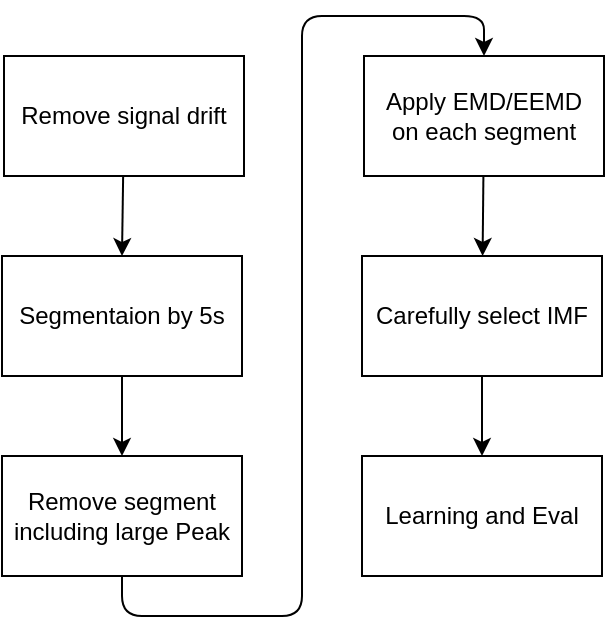 <mxfile>
    <diagram id="IvsIiwCssG4JFaMQ4uh5" name="Page-1">
        <mxGraphModel dx="1128" dy="354" grid="1" gridSize="10" guides="1" tooltips="1" connect="1" arrows="1" fold="1" page="1" pageScale="1" pageWidth="827" pageHeight="1169" math="0" shadow="0">
            <root>
                <mxCell id="0"/>
                <mxCell id="1" parent="0"/>
                <mxCell id="4" value="" style="edgeStyle=none;html=1;" edge="1" parent="1" source="2" target="3">
                    <mxGeometry relative="1" as="geometry"/>
                </mxCell>
                <mxCell id="2" value="Segmentaion by 5s" style="rounded=0;whiteSpace=wrap;html=1;" vertex="1" parent="1">
                    <mxGeometry x="30" y="300" width="120" height="60" as="geometry"/>
                </mxCell>
                <mxCell id="14" style="edgeStyle=orthogonalEdgeStyle;html=1;exitX=0.5;exitY=1;exitDx=0;exitDy=0;entryX=0.5;entryY=0;entryDx=0;entryDy=0;" edge="1" parent="1" source="3" target="5">
                    <mxGeometry relative="1" as="geometry">
                        <mxPoint x="360" y="160" as="targetPoint"/>
                        <mxPoint x="90" y="480" as="sourcePoint"/>
                        <Array as="points">
                            <mxPoint x="90" y="480"/>
                            <mxPoint x="180" y="480"/>
                            <mxPoint x="180" y="180"/>
                            <mxPoint x="271" y="180"/>
                        </Array>
                    </mxGeometry>
                </mxCell>
                <mxCell id="3" value="Remove segment including large Peak" style="whiteSpace=wrap;html=1;rounded=0;" vertex="1" parent="1">
                    <mxGeometry x="30" y="400" width="120" height="60" as="geometry"/>
                </mxCell>
                <mxCell id="8" value="" style="edgeStyle=none;html=1;" edge="1" parent="1" source="5" target="7">
                    <mxGeometry relative="1" as="geometry"/>
                </mxCell>
                <mxCell id="5" value="Apply EMD/EEMD&lt;br&gt;on each segment" style="whiteSpace=wrap;html=1;rounded=0;" vertex="1" parent="1">
                    <mxGeometry x="211" y="200" width="120" height="60" as="geometry"/>
                </mxCell>
                <mxCell id="10" value="" style="edgeStyle=none;html=1;" edge="1" parent="1" source="7" target="9">
                    <mxGeometry relative="1" as="geometry"/>
                </mxCell>
                <mxCell id="7" value="Carefully select IMF" style="whiteSpace=wrap;html=1;rounded=0;" vertex="1" parent="1">
                    <mxGeometry x="210" y="300" width="120" height="60" as="geometry"/>
                </mxCell>
                <mxCell id="9" value="Learning and Eval" style="whiteSpace=wrap;html=1;rounded=0;" vertex="1" parent="1">
                    <mxGeometry x="210" y="400" width="120" height="60" as="geometry"/>
                </mxCell>
                <mxCell id="13" style="edgeStyle=none;html=1;entryX=0.5;entryY=0;entryDx=0;entryDy=0;" edge="1" parent="1" source="11" target="2">
                    <mxGeometry relative="1" as="geometry"/>
                </mxCell>
                <mxCell id="11" value="Remove signal drift" style="whiteSpace=wrap;html=1;rounded=0;" vertex="1" parent="1">
                    <mxGeometry x="31" y="200" width="120" height="60" as="geometry"/>
                </mxCell>
            </root>
        </mxGraphModel>
    </diagram>
</mxfile>